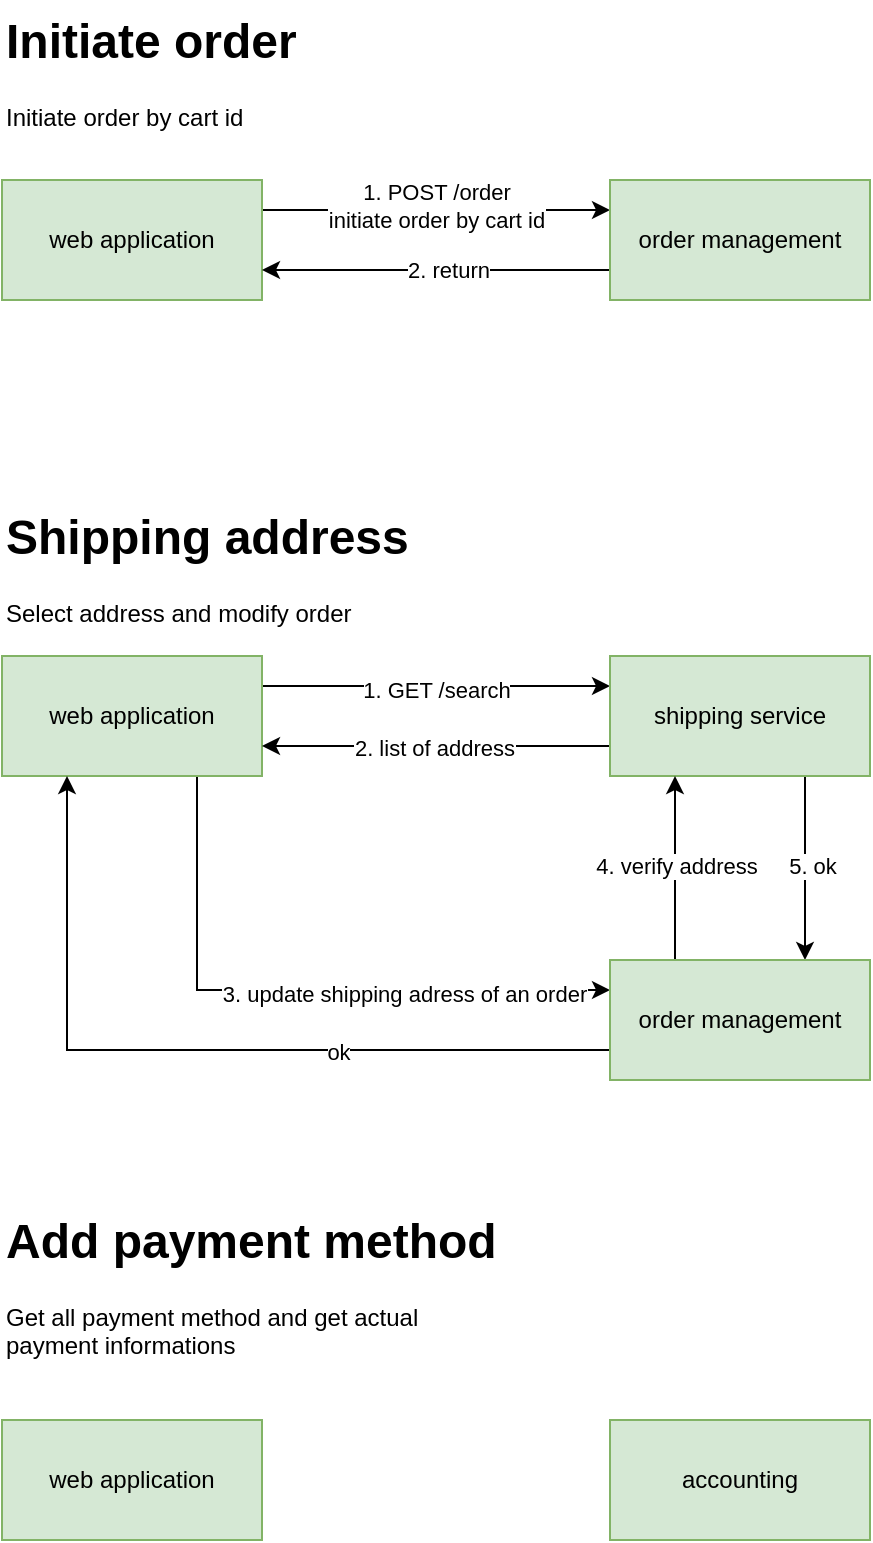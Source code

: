 <mxfile version="24.0.5" type="github">
  <diagram name="Page-1" id="S8j_egNwSijgdve_KBxc">
    <mxGraphModel dx="1434" dy="766" grid="1" gridSize="10" guides="1" tooltips="1" connect="1" arrows="1" fold="1" page="1" pageScale="1" pageWidth="827" pageHeight="1169" math="0" shadow="0">
      <root>
        <mxCell id="0" />
        <mxCell id="1" parent="0" />
        <mxCell id="144fUxhqExXPJ9dB0RyW-5" style="edgeStyle=orthogonalEdgeStyle;rounded=0;orthogonalLoop=1;jettySize=auto;html=1;exitX=1;exitY=0.25;exitDx=0;exitDy=0;entryX=0;entryY=0.25;entryDx=0;entryDy=0;" edge="1" parent="1" source="144fUxhqExXPJ9dB0RyW-1" target="144fUxhqExXPJ9dB0RyW-3">
          <mxGeometry relative="1" as="geometry" />
        </mxCell>
        <mxCell id="144fUxhqExXPJ9dB0RyW-6" value="&lt;div&gt;1. POST /order&lt;/div&gt;&lt;div&gt;initiate order by cart id&lt;br&gt;&lt;/div&gt;" style="edgeLabel;html=1;align=center;verticalAlign=middle;resizable=0;points=[];" vertex="1" connectable="0" parent="144fUxhqExXPJ9dB0RyW-5">
          <mxGeometry y="2" relative="1" as="geometry">
            <mxPoint as="offset" />
          </mxGeometry>
        </mxCell>
        <mxCell id="144fUxhqExXPJ9dB0RyW-1" value="web application" style="rounded=0;whiteSpace=wrap;html=1;fillColor=#d5e8d4;strokeColor=#82b366;" vertex="1" parent="1">
          <mxGeometry x="110" y="210" width="130" height="60" as="geometry" />
        </mxCell>
        <mxCell id="144fUxhqExXPJ9dB0RyW-7" style="edgeStyle=orthogonalEdgeStyle;rounded=0;orthogonalLoop=1;jettySize=auto;html=1;exitX=0;exitY=0.75;exitDx=0;exitDy=0;entryX=1;entryY=0.75;entryDx=0;entryDy=0;" edge="1" parent="1" source="144fUxhqExXPJ9dB0RyW-3" target="144fUxhqExXPJ9dB0RyW-1">
          <mxGeometry relative="1" as="geometry" />
        </mxCell>
        <mxCell id="144fUxhqExXPJ9dB0RyW-8" value="2. return" style="edgeLabel;html=1;align=center;verticalAlign=middle;resizable=0;points=[];" vertex="1" connectable="0" parent="144fUxhqExXPJ9dB0RyW-7">
          <mxGeometry x="-0.062" relative="1" as="geometry">
            <mxPoint as="offset" />
          </mxGeometry>
        </mxCell>
        <mxCell id="144fUxhqExXPJ9dB0RyW-3" value="order management" style="rounded=0;whiteSpace=wrap;html=1;fillColor=#d5e8d4;strokeColor=#82b366;" vertex="1" parent="1">
          <mxGeometry x="414" y="210" width="130" height="60" as="geometry" />
        </mxCell>
        <mxCell id="144fUxhqExXPJ9dB0RyW-11" style="edgeStyle=orthogonalEdgeStyle;rounded=0;orthogonalLoop=1;jettySize=auto;html=1;exitX=1;exitY=0.25;exitDx=0;exitDy=0;entryX=0;entryY=0.25;entryDx=0;entryDy=0;" edge="1" parent="1" source="144fUxhqExXPJ9dB0RyW-9" target="144fUxhqExXPJ9dB0RyW-10">
          <mxGeometry relative="1" as="geometry" />
        </mxCell>
        <mxCell id="144fUxhqExXPJ9dB0RyW-12" value="Text" style="edgeLabel;html=1;align=center;verticalAlign=middle;resizable=0;points=[];" vertex="1" connectable="0" parent="144fUxhqExXPJ9dB0RyW-11">
          <mxGeometry y="-1" relative="1" as="geometry">
            <mxPoint as="offset" />
          </mxGeometry>
        </mxCell>
        <mxCell id="144fUxhqExXPJ9dB0RyW-15" value="1. GET /search " style="edgeLabel;html=1;align=center;verticalAlign=middle;resizable=0;points=[];" vertex="1" connectable="0" parent="144fUxhqExXPJ9dB0RyW-11">
          <mxGeometry y="-2" relative="1" as="geometry">
            <mxPoint as="offset" />
          </mxGeometry>
        </mxCell>
        <mxCell id="144fUxhqExXPJ9dB0RyW-22" style="edgeStyle=orthogonalEdgeStyle;rounded=0;orthogonalLoop=1;jettySize=auto;html=1;exitX=0.75;exitY=1;exitDx=0;exitDy=0;entryX=0;entryY=0.25;entryDx=0;entryDy=0;" edge="1" parent="1" source="144fUxhqExXPJ9dB0RyW-9" target="144fUxhqExXPJ9dB0RyW-18">
          <mxGeometry relative="1" as="geometry" />
        </mxCell>
        <mxCell id="144fUxhqExXPJ9dB0RyW-23" value="3. update shipping adress of an order" style="edgeLabel;html=1;align=center;verticalAlign=middle;resizable=0;points=[];" vertex="1" connectable="0" parent="144fUxhqExXPJ9dB0RyW-22">
          <mxGeometry x="0.337" y="-2" relative="1" as="geometry">
            <mxPoint x="1" as="offset" />
          </mxGeometry>
        </mxCell>
        <mxCell id="144fUxhqExXPJ9dB0RyW-9" value="web application" style="rounded=0;whiteSpace=wrap;html=1;fillColor=#d5e8d4;strokeColor=#82b366;" vertex="1" parent="1">
          <mxGeometry x="110" y="448" width="130" height="60" as="geometry" />
        </mxCell>
        <mxCell id="144fUxhqExXPJ9dB0RyW-16" style="edgeStyle=orthogonalEdgeStyle;rounded=0;orthogonalLoop=1;jettySize=auto;html=1;exitX=0;exitY=0.75;exitDx=0;exitDy=0;entryX=1;entryY=0.75;entryDx=0;entryDy=0;" edge="1" parent="1" source="144fUxhqExXPJ9dB0RyW-10" target="144fUxhqExXPJ9dB0RyW-9">
          <mxGeometry relative="1" as="geometry" />
        </mxCell>
        <mxCell id="144fUxhqExXPJ9dB0RyW-17" value="2. list of address" style="edgeLabel;html=1;align=center;verticalAlign=middle;resizable=0;points=[];" vertex="1" connectable="0" parent="144fUxhqExXPJ9dB0RyW-16">
          <mxGeometry x="0.011" y="1" relative="1" as="geometry">
            <mxPoint as="offset" />
          </mxGeometry>
        </mxCell>
        <mxCell id="144fUxhqExXPJ9dB0RyW-26" style="edgeStyle=orthogonalEdgeStyle;rounded=0;orthogonalLoop=1;jettySize=auto;html=1;exitX=0.75;exitY=1;exitDx=0;exitDy=0;entryX=0.75;entryY=0;entryDx=0;entryDy=0;" edge="1" parent="1" source="144fUxhqExXPJ9dB0RyW-10" target="144fUxhqExXPJ9dB0RyW-18">
          <mxGeometry relative="1" as="geometry" />
        </mxCell>
        <mxCell id="144fUxhqExXPJ9dB0RyW-27" value="5. ok" style="edgeLabel;html=1;align=center;verticalAlign=middle;resizable=0;points=[];" vertex="1" connectable="0" parent="144fUxhqExXPJ9dB0RyW-26">
          <mxGeometry x="-0.022" y="3" relative="1" as="geometry">
            <mxPoint as="offset" />
          </mxGeometry>
        </mxCell>
        <mxCell id="144fUxhqExXPJ9dB0RyW-10" value="shipping service" style="rounded=0;whiteSpace=wrap;html=1;fillColor=#d5e8d4;strokeColor=#82b366;" vertex="1" parent="1">
          <mxGeometry x="414" y="448" width="130" height="60" as="geometry" />
        </mxCell>
        <mxCell id="144fUxhqExXPJ9dB0RyW-13" value="&lt;h1 style=&quot;margin-top: 0px;&quot;&gt;Initiate order&lt;br&gt;&lt;/h1&gt;&lt;p&gt;Initiate order by cart id&lt;br&gt;&lt;/p&gt;" style="text;html=1;whiteSpace=wrap;overflow=hidden;rounded=0;" vertex="1" parent="1">
          <mxGeometry x="110" y="120" width="180" height="80" as="geometry" />
        </mxCell>
        <mxCell id="144fUxhqExXPJ9dB0RyW-14" value="&lt;h1 style=&quot;margin-top: 0px;&quot;&gt;Shipping address&lt;br&gt;&lt;/h1&gt;Select address and modify order" style="text;html=1;whiteSpace=wrap;overflow=hidden;rounded=0;" vertex="1" parent="1">
          <mxGeometry x="110" y="368" width="220" height="80" as="geometry" />
        </mxCell>
        <mxCell id="144fUxhqExXPJ9dB0RyW-24" style="edgeStyle=orthogonalEdgeStyle;rounded=0;orthogonalLoop=1;jettySize=auto;html=1;exitX=0.25;exitY=0;exitDx=0;exitDy=0;entryX=0.25;entryY=1;entryDx=0;entryDy=0;" edge="1" parent="1" source="144fUxhqExXPJ9dB0RyW-18" target="144fUxhqExXPJ9dB0RyW-10">
          <mxGeometry relative="1" as="geometry" />
        </mxCell>
        <mxCell id="144fUxhqExXPJ9dB0RyW-25" value="4. verify address" style="edgeLabel;html=1;align=center;verticalAlign=middle;resizable=0;points=[];" vertex="1" connectable="0" parent="144fUxhqExXPJ9dB0RyW-24">
          <mxGeometry x="0.022" y="1" relative="1" as="geometry">
            <mxPoint x="1" as="offset" />
          </mxGeometry>
        </mxCell>
        <mxCell id="144fUxhqExXPJ9dB0RyW-28" style="edgeStyle=orthogonalEdgeStyle;rounded=0;orthogonalLoop=1;jettySize=auto;html=1;exitX=0;exitY=0.75;exitDx=0;exitDy=0;entryX=0.25;entryY=1;entryDx=0;entryDy=0;" edge="1" parent="1" source="144fUxhqExXPJ9dB0RyW-18" target="144fUxhqExXPJ9dB0RyW-9">
          <mxGeometry relative="1" as="geometry" />
        </mxCell>
        <mxCell id="144fUxhqExXPJ9dB0RyW-29" value="ok" style="edgeLabel;html=1;align=center;verticalAlign=middle;resizable=0;points=[];" vertex="1" connectable="0" parent="144fUxhqExXPJ9dB0RyW-28">
          <mxGeometry x="-0.334" y="1" relative="1" as="geometry">
            <mxPoint as="offset" />
          </mxGeometry>
        </mxCell>
        <mxCell id="144fUxhqExXPJ9dB0RyW-18" value="order management" style="rounded=0;whiteSpace=wrap;html=1;fillColor=#d5e8d4;strokeColor=#82b366;" vertex="1" parent="1">
          <mxGeometry x="414" y="600" width="130" height="60" as="geometry" />
        </mxCell>
        <mxCell id="144fUxhqExXPJ9dB0RyW-31" value="&lt;h1 style=&quot;margin-top: 0px;&quot;&gt;Add payment method&lt;br&gt;&lt;/h1&gt;Get all payment method and get actual payment informations" style="text;html=1;whiteSpace=wrap;overflow=hidden;rounded=0;" vertex="1" parent="1">
          <mxGeometry x="110" y="720" width="250" height="80" as="geometry" />
        </mxCell>
        <mxCell id="144fUxhqExXPJ9dB0RyW-32" value="web application" style="rounded=0;whiteSpace=wrap;html=1;fillColor=#d5e8d4;strokeColor=#82b366;" vertex="1" parent="1">
          <mxGeometry x="110" y="830" width="130" height="60" as="geometry" />
        </mxCell>
        <mxCell id="144fUxhqExXPJ9dB0RyW-33" value="accounting" style="rounded=0;whiteSpace=wrap;html=1;fillColor=#d5e8d4;strokeColor=#82b366;" vertex="1" parent="1">
          <mxGeometry x="414" y="830" width="130" height="60" as="geometry" />
        </mxCell>
      </root>
    </mxGraphModel>
  </diagram>
</mxfile>
